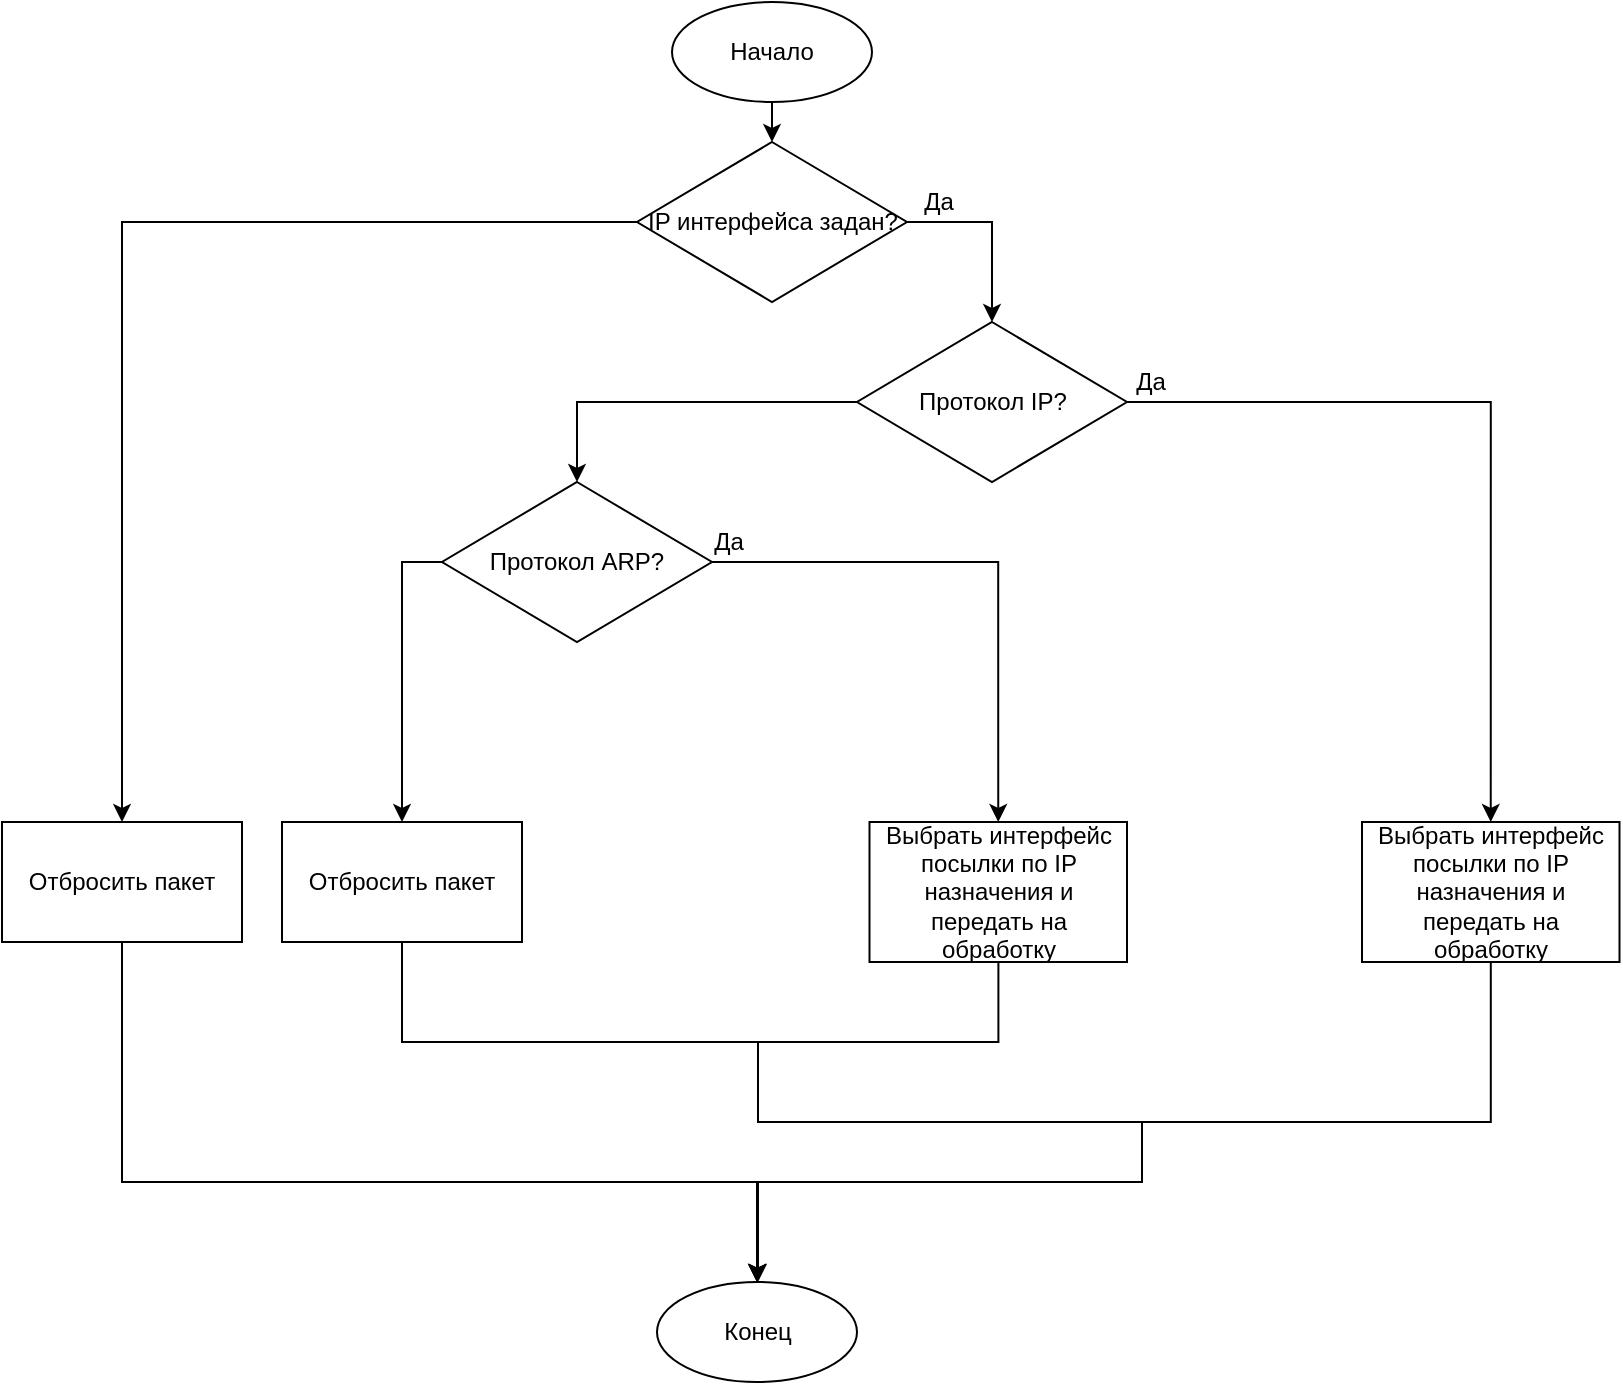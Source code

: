 <mxfile version="15.9.4" type="device"><diagram id="j8UKF3atHdlmq4_2MoUs" name="Page-1"><mxGraphModel dx="2031" dy="1061" grid="1" gridSize="10" guides="1" tooltips="1" connect="1" arrows="1" fold="1" page="1" pageScale="1" pageWidth="850" pageHeight="1100" math="0" shadow="0"><root><mxCell id="0"/><mxCell id="1" parent="0"/><mxCell id="HVTtf6o28Wd38QSxAusc-17" style="edgeStyle=orthogonalEdgeStyle;rounded=0;orthogonalLoop=1;jettySize=auto;html=1;exitX=0.5;exitY=1;exitDx=0;exitDy=0;entryX=0.5;entryY=0;entryDx=0;entryDy=0;" edge="1" parent="1" source="HVTtf6o28Wd38QSxAusc-1"><mxGeometry relative="1" as="geometry"><mxPoint x="395" y="80" as="targetPoint"/></mxGeometry></mxCell><mxCell id="HVTtf6o28Wd38QSxAusc-1" value="Начало" style="ellipse;whiteSpace=wrap;html=1;" vertex="1" parent="1"><mxGeometry x="345" y="10" width="100" height="50" as="geometry"/></mxCell><mxCell id="HVTtf6o28Wd38QSxAusc-29" style="edgeStyle=orthogonalEdgeStyle;rounded=0;orthogonalLoop=1;jettySize=auto;html=1;exitX=1;exitY=0.5;exitDx=0;exitDy=0;entryX=0.5;entryY=0;entryDx=0;entryDy=0;" edge="1" parent="1" source="HVTtf6o28Wd38QSxAusc-22" target="HVTtf6o28Wd38QSxAusc-74"><mxGeometry relative="1" as="geometry"><mxPoint x="770" y="450" as="targetPoint"/></mxGeometry></mxCell><mxCell id="HVTtf6o28Wd38QSxAusc-31" style="edgeStyle=orthogonalEdgeStyle;rounded=0;orthogonalLoop=1;jettySize=auto;html=1;exitX=0;exitY=0.5;exitDx=0;exitDy=0;entryX=0.5;entryY=0;entryDx=0;entryDy=0;" edge="1" parent="1" source="HVTtf6o28Wd38QSxAusc-22" target="HVTtf6o28Wd38QSxAusc-23"><mxGeometry relative="1" as="geometry"/></mxCell><mxCell id="HVTtf6o28Wd38QSxAusc-22" value="Протокол&amp;nbsp;IP?" style="rhombus;whiteSpace=wrap;html=1;" vertex="1" parent="1"><mxGeometry x="437.5" y="170" width="135" height="80" as="geometry"/></mxCell><mxCell id="HVTtf6o28Wd38QSxAusc-36" style="edgeStyle=orthogonalEdgeStyle;rounded=0;orthogonalLoop=1;jettySize=auto;html=1;exitX=1;exitY=0.5;exitDx=0;exitDy=0;entryX=0.5;entryY=0;entryDx=0;entryDy=0;" edge="1" parent="1" source="HVTtf6o28Wd38QSxAusc-23" target="HVTtf6o28Wd38QSxAusc-69"><mxGeometry relative="1" as="geometry"><mxPoint x="520" y="427" as="targetPoint"/></mxGeometry></mxCell><mxCell id="HVTtf6o28Wd38QSxAusc-65" style="edgeStyle=orthogonalEdgeStyle;rounded=0;orthogonalLoop=1;jettySize=auto;html=1;exitX=0;exitY=0.5;exitDx=0;exitDy=0;entryX=0.5;entryY=0;entryDx=0;entryDy=0;endArrow=classic;endFill=1;" edge="1" parent="1" source="HVTtf6o28Wd38QSxAusc-23" target="HVTtf6o28Wd38QSxAusc-39"><mxGeometry relative="1" as="geometry"/></mxCell><mxCell id="HVTtf6o28Wd38QSxAusc-23" value="Протокол&amp;nbsp;ARP?" style="rhombus;whiteSpace=wrap;html=1;" vertex="1" parent="1"><mxGeometry x="230" y="250" width="135" height="80" as="geometry"/></mxCell><mxCell id="HVTtf6o28Wd38QSxAusc-79" style="edgeStyle=orthogonalEdgeStyle;rounded=0;orthogonalLoop=1;jettySize=auto;html=1;endArrow=classic;endFill=1;entryX=0.5;entryY=0;entryDx=0;entryDy=0;" edge="1" parent="1" source="HVTtf6o28Wd38QSxAusc-39" target="HVTtf6o28Wd38QSxAusc-55"><mxGeometry relative="1" as="geometry"><mxPoint x="440" y="640" as="targetPoint"/><Array as="points"><mxPoint x="210" y="530"/><mxPoint x="388" y="530"/><mxPoint x="388" y="570"/><mxPoint x="580" y="570"/><mxPoint x="580" y="600"/><mxPoint x="388" y="600"/></Array></mxGeometry></mxCell><mxCell id="HVTtf6o28Wd38QSxAusc-39" value="Отбросить пакет" style="rounded=0;whiteSpace=wrap;html=1;" vertex="1" parent="1"><mxGeometry x="150" y="420" width="120" height="60" as="geometry"/></mxCell><mxCell id="HVTtf6o28Wd38QSxAusc-55" value="Конец" style="ellipse;whiteSpace=wrap;html=1;" vertex="1" parent="1"><mxGeometry x="337.5" y="650" width="100" height="50" as="geometry"/></mxCell><mxCell id="HVTtf6o28Wd38QSxAusc-61" value="Да" style="text;html=1;align=center;verticalAlign=middle;resizable=0;points=[];autosize=1;strokeColor=none;fillColor=none;" vertex="1" parent="1"><mxGeometry x="357.5" y="270" width="30" height="20" as="geometry"/></mxCell><mxCell id="HVTtf6o28Wd38QSxAusc-62" value="Да" style="text;html=1;align=center;verticalAlign=middle;resizable=0;points=[];autosize=1;strokeColor=none;fillColor=none;" vertex="1" parent="1"><mxGeometry x="568.75" y="190" width="30" height="20" as="geometry"/></mxCell><mxCell id="HVTtf6o28Wd38QSxAusc-67" style="edgeStyle=orthogonalEdgeStyle;rounded=0;orthogonalLoop=1;jettySize=auto;html=1;exitX=1;exitY=0.5;exitDx=0;exitDy=0;entryX=0.5;entryY=0;entryDx=0;entryDy=0;endArrow=classic;endFill=1;" edge="1" parent="1" source="HVTtf6o28Wd38QSxAusc-66" target="HVTtf6o28Wd38QSxAusc-22"><mxGeometry relative="1" as="geometry"/></mxCell><mxCell id="HVTtf6o28Wd38QSxAusc-71" style="edgeStyle=orthogonalEdgeStyle;rounded=0;orthogonalLoop=1;jettySize=auto;html=1;exitX=0;exitY=0.5;exitDx=0;exitDy=0;entryX=0.5;entryY=0;entryDx=0;entryDy=0;endArrow=classic;endFill=1;" edge="1" parent="1" source="HVTtf6o28Wd38QSxAusc-66" target="HVTtf6o28Wd38QSxAusc-70"><mxGeometry relative="1" as="geometry"/></mxCell><mxCell id="HVTtf6o28Wd38QSxAusc-66" value="IP интерфейса задан?" style="rhombus;whiteSpace=wrap;html=1;" vertex="1" parent="1"><mxGeometry x="327.5" y="80" width="135" height="80" as="geometry"/></mxCell><mxCell id="HVTtf6o28Wd38QSxAusc-81" style="edgeStyle=orthogonalEdgeStyle;rounded=0;orthogonalLoop=1;jettySize=auto;html=1;endArrow=classic;endFill=1;" edge="1" parent="1" source="HVTtf6o28Wd38QSxAusc-69"><mxGeometry relative="1" as="geometry"><mxPoint x="388" y="650" as="targetPoint"/><Array as="points"><mxPoint x="508" y="530"/><mxPoint x="388" y="530"/><mxPoint x="388" y="570"/><mxPoint x="580" y="570"/><mxPoint x="580" y="600"/><mxPoint x="388" y="600"/></Array></mxGeometry></mxCell><mxCell id="HVTtf6o28Wd38QSxAusc-69" value="Выбрать интерфейс посылки по IP назначения и передать на обработку" style="rounded=0;whiteSpace=wrap;html=1;" vertex="1" parent="1"><mxGeometry x="443.75" y="420" width="128.75" height="70" as="geometry"/></mxCell><mxCell id="HVTtf6o28Wd38QSxAusc-78" style="edgeStyle=orthogonalEdgeStyle;rounded=0;orthogonalLoop=1;jettySize=auto;html=1;exitX=0.5;exitY=1;exitDx=0;exitDy=0;entryX=0.5;entryY=0;entryDx=0;entryDy=0;endArrow=classic;endFill=1;" edge="1" parent="1" source="HVTtf6o28Wd38QSxAusc-70" target="HVTtf6o28Wd38QSxAusc-55"><mxGeometry relative="1" as="geometry"><Array as="points"><mxPoint x="70" y="600"/><mxPoint x="388" y="600"/></Array></mxGeometry></mxCell><mxCell id="HVTtf6o28Wd38QSxAusc-70" value="Отбросить пакет" style="rounded=0;whiteSpace=wrap;html=1;" vertex="1" parent="1"><mxGeometry x="10" y="420" width="120" height="60" as="geometry"/></mxCell><mxCell id="HVTtf6o28Wd38QSxAusc-80" style="edgeStyle=orthogonalEdgeStyle;rounded=0;orthogonalLoop=1;jettySize=auto;html=1;endArrow=classic;endFill=1;entryX=0.5;entryY=0;entryDx=0;entryDy=0;" edge="1" parent="1" source="HVTtf6o28Wd38QSxAusc-74" target="HVTtf6o28Wd38QSxAusc-55"><mxGeometry relative="1" as="geometry"><mxPoint x="440" y="640" as="targetPoint"/><Array as="points"><mxPoint x="754" y="570"/><mxPoint x="580" y="570"/><mxPoint x="580" y="600"/><mxPoint x="388" y="600"/></Array></mxGeometry></mxCell><mxCell id="HVTtf6o28Wd38QSxAusc-74" value="Выбрать интерфейс посылки по IP назначения и передать на обработку" style="rounded=0;whiteSpace=wrap;html=1;" vertex="1" parent="1"><mxGeometry x="690" y="420" width="128.75" height="70" as="geometry"/></mxCell><mxCell id="HVTtf6o28Wd38QSxAusc-82" value="Да" style="text;html=1;align=center;verticalAlign=middle;resizable=0;points=[];autosize=1;strokeColor=none;fillColor=none;" vertex="1" parent="1"><mxGeometry x="462.5" y="100" width="30" height="20" as="geometry"/></mxCell></root></mxGraphModel></diagram></mxfile>